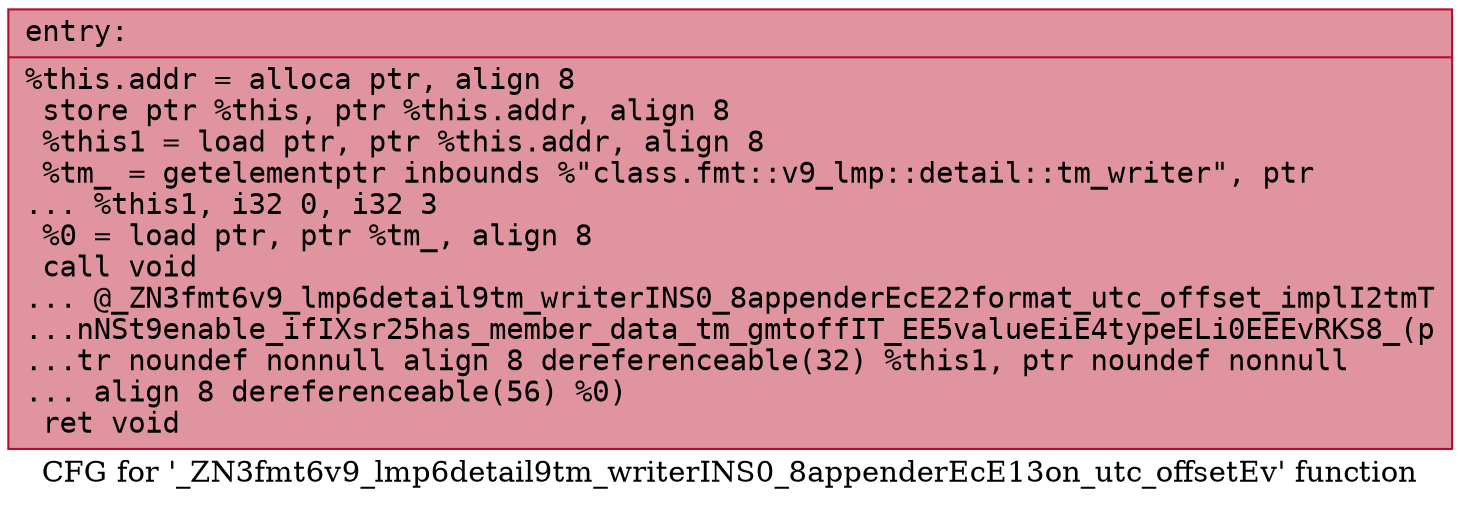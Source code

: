 digraph "CFG for '_ZN3fmt6v9_lmp6detail9tm_writerINS0_8appenderEcE13on_utc_offsetEv' function" {
	label="CFG for '_ZN3fmt6v9_lmp6detail9tm_writerINS0_8appenderEcE13on_utc_offsetEv' function";

	Node0x5584169855d0 [shape=record,color="#b70d28ff", style=filled, fillcolor="#b70d2870" fontname="Courier",label="{entry:\l|  %this.addr = alloca ptr, align 8\l  store ptr %this, ptr %this.addr, align 8\l  %this1 = load ptr, ptr %this.addr, align 8\l  %tm_ = getelementptr inbounds %\"class.fmt::v9_lmp::detail::tm_writer\", ptr\l... %this1, i32 0, i32 3\l  %0 = load ptr, ptr %tm_, align 8\l  call void\l... @_ZN3fmt6v9_lmp6detail9tm_writerINS0_8appenderEcE22format_utc_offset_implI2tmT\l...nNSt9enable_ifIXsr25has_member_data_tm_gmtoffIT_EE5valueEiE4typeELi0EEEvRKS8_(p\l...tr noundef nonnull align 8 dereferenceable(32) %this1, ptr noundef nonnull\l... align 8 dereferenceable(56) %0)\l  ret void\l}"];
}

